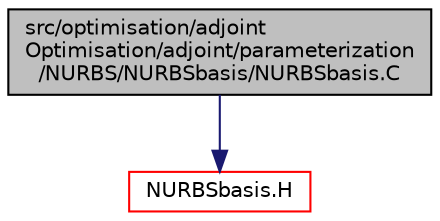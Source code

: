 digraph "src/optimisation/adjointOptimisation/adjoint/parameterization/NURBS/NURBSbasis/NURBSbasis.C"
{
  bgcolor="transparent";
  edge [fontname="Helvetica",fontsize="10",labelfontname="Helvetica",labelfontsize="10"];
  node [fontname="Helvetica",fontsize="10",shape=record];
  Node1 [label="src/optimisation/adjoint\lOptimisation/adjoint/parameterization\l/NURBS/NURBSbasis/NURBSbasis.C",height=0.2,width=0.4,color="black", fillcolor="grey75", style="filled" fontcolor="black"];
  Node1 -> Node2 [color="midnightblue",fontsize="10",style="solid",fontname="Helvetica"];
  Node2 [label="NURBSbasis.H",height=0.2,width=0.4,color="red",URL="$NURBSbasis_8H.html"];
}
